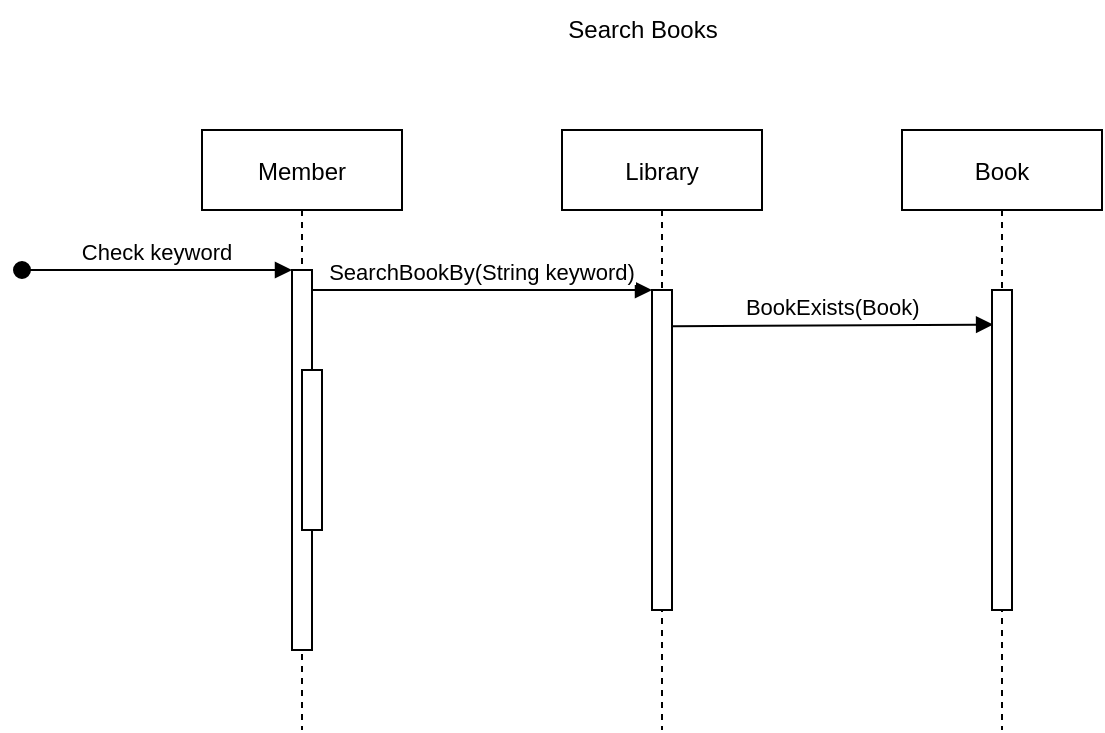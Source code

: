 <mxfile version="20.3.0" type="device"><diagram id="kgpKYQtTHZ0yAKxKKP6v" name="Page-1"><mxGraphModel dx="813" dy="425" grid="1" gridSize="10" guides="1" tooltips="1" connect="1" arrows="1" fold="1" page="1" pageScale="1" pageWidth="850" pageHeight="1100" math="0" shadow="0"><root><mxCell id="0"/><mxCell id="1" parent="0"/><mxCell id="3nuBFxr9cyL0pnOWT2aG-1" value="Member" style="shape=umlLifeline;perimeter=lifelinePerimeter;container=1;collapsible=0;recursiveResize=0;rounded=0;shadow=0;strokeWidth=1;" parent="1" vertex="1"><mxGeometry x="120" y="80" width="100" height="300" as="geometry"/></mxCell><mxCell id="3nuBFxr9cyL0pnOWT2aG-2" value="" style="points=[];perimeter=orthogonalPerimeter;rounded=0;shadow=0;strokeWidth=1;" parent="3nuBFxr9cyL0pnOWT2aG-1" vertex="1"><mxGeometry x="45" y="70" width="10" height="190" as="geometry"/></mxCell><mxCell id="3nuBFxr9cyL0pnOWT2aG-3" value="Check keyword" style="verticalAlign=bottom;startArrow=oval;endArrow=block;startSize=8;shadow=0;strokeWidth=1;" parent="3nuBFxr9cyL0pnOWT2aG-1" target="3nuBFxr9cyL0pnOWT2aG-2" edge="1"><mxGeometry relative="1" as="geometry"><mxPoint x="-90" y="70" as="sourcePoint"/></mxGeometry></mxCell><mxCell id="3nuBFxr9cyL0pnOWT2aG-4" value="" style="points=[];perimeter=orthogonalPerimeter;rounded=0;shadow=0;strokeWidth=1;" parent="3nuBFxr9cyL0pnOWT2aG-1" vertex="1"><mxGeometry x="50" y="120" width="10" height="80" as="geometry"/></mxCell><mxCell id="3nuBFxr9cyL0pnOWT2aG-5" value="Library" style="shape=umlLifeline;perimeter=lifelinePerimeter;container=1;collapsible=0;recursiveResize=0;rounded=0;shadow=0;strokeWidth=1;" parent="1" vertex="1"><mxGeometry x="300" y="80" width="100" height="300" as="geometry"/></mxCell><mxCell id="3nuBFxr9cyL0pnOWT2aG-6" value="" style="points=[];perimeter=orthogonalPerimeter;rounded=0;shadow=0;strokeWidth=1;" parent="3nuBFxr9cyL0pnOWT2aG-5" vertex="1"><mxGeometry x="45" y="80" width="10" height="160" as="geometry"/></mxCell><mxCell id="3nuBFxr9cyL0pnOWT2aG-8" value="SearchBookBy(String keyword)" style="verticalAlign=bottom;endArrow=block;entryX=0;entryY=0;shadow=0;strokeWidth=1;" parent="1" source="3nuBFxr9cyL0pnOWT2aG-2" target="3nuBFxr9cyL0pnOWT2aG-6" edge="1"><mxGeometry relative="1" as="geometry"><mxPoint x="275" y="160" as="sourcePoint"/></mxGeometry></mxCell><mxCell id="JFa4wBsaHOZqJIE5hJR4-1" value="Book" style="shape=umlLifeline;perimeter=lifelinePerimeter;container=1;collapsible=0;recursiveResize=0;rounded=0;shadow=0;strokeWidth=1;" parent="1" vertex="1"><mxGeometry x="470" y="80" width="100" height="300" as="geometry"/></mxCell><mxCell id="JFa4wBsaHOZqJIE5hJR4-2" value="" style="points=[];perimeter=orthogonalPerimeter;rounded=0;shadow=0;strokeWidth=1;" parent="JFa4wBsaHOZqJIE5hJR4-1" vertex="1"><mxGeometry x="45" y="80" width="10" height="160" as="geometry"/></mxCell><mxCell id="JFa4wBsaHOZqJIE5hJR4-4" value="BookExists(Book)" style="verticalAlign=bottom;endArrow=block;shadow=0;strokeWidth=1;exitX=0.986;exitY=0.113;exitDx=0;exitDy=0;exitPerimeter=0;entryX=0.055;entryY=0.108;entryDx=0;entryDy=0;entryPerimeter=0;" parent="1" source="3nuBFxr9cyL0pnOWT2aG-6" target="JFa4wBsaHOZqJIE5hJR4-2" edge="1"><mxGeometry relative="1" as="geometry"><mxPoint x="358" y="180" as="sourcePoint"/><mxPoint x="516" y="180" as="targetPoint"/></mxGeometry></mxCell><mxCell id="JFa4wBsaHOZqJIE5hJR4-8" value="Search Books" style="text;html=1;align=center;verticalAlign=middle;resizable=0;points=[];autosize=1;strokeColor=none;fillColor=none;" parent="1" vertex="1"><mxGeometry x="290" y="15" width="100" height="30" as="geometry"/></mxCell></root></mxGraphModel></diagram></mxfile>